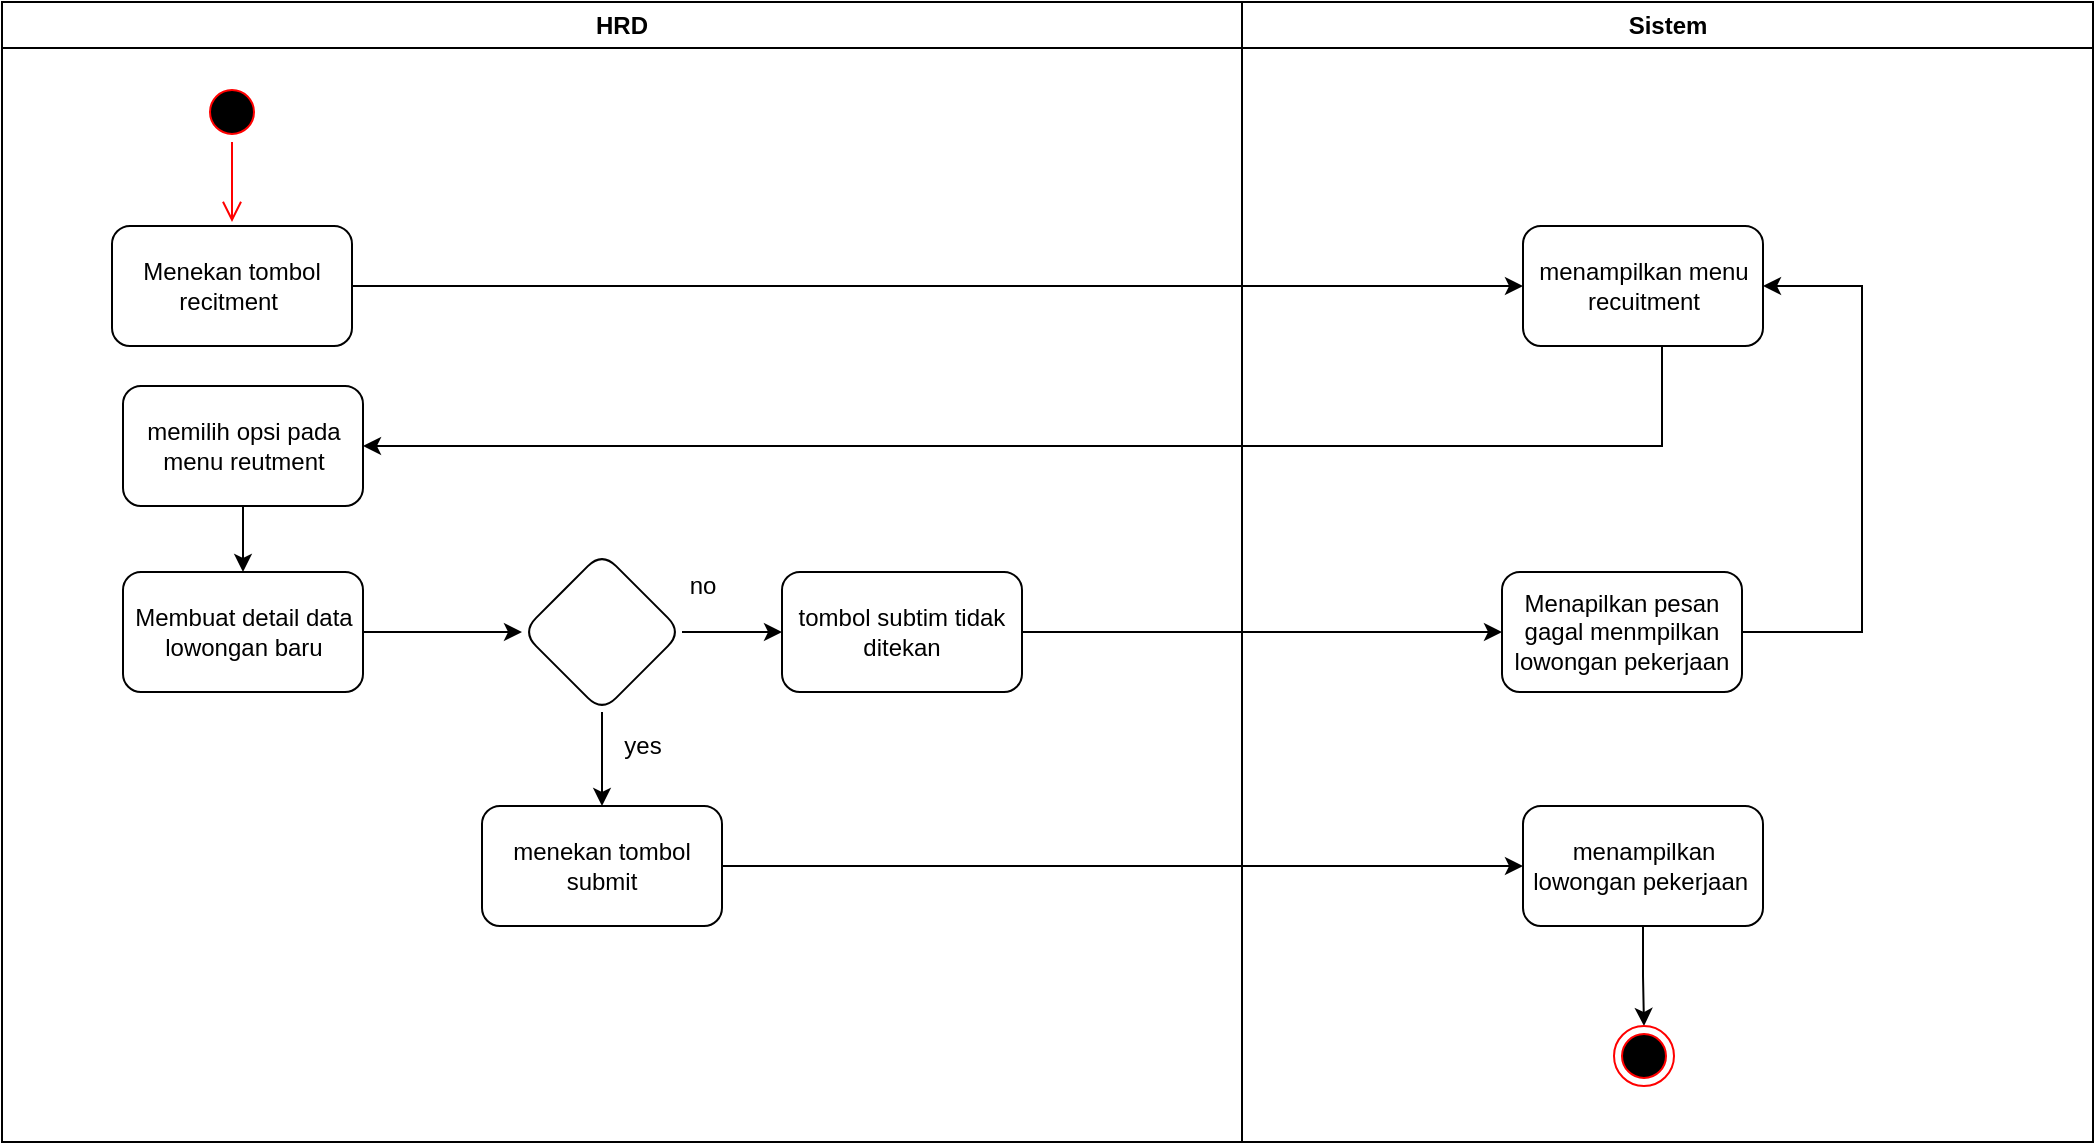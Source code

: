<mxfile version="20.8.3" type="github"><diagram name="Page-1" id="e7e014a7-5840-1c2e-5031-d8a46d1fe8dd"><mxGraphModel dx="3189" dy="1342" grid="1" gridSize="10" guides="1" tooltips="1" connect="1" arrows="1" fold="1" page="1" pageScale="1" pageWidth="1169" pageHeight="826" background="none" math="0" shadow="0"><root><mxCell id="0"/><mxCell id="1" parent="0"/><mxCell id="b1CHY-cMupSi3q35blBc-41" value="HRD" style="swimlane;whiteSpace=wrap;startSize=23;" vertex="1" parent="1"><mxGeometry x="-1120" y="120" width="620" height="570" as="geometry"/></mxCell><mxCell id="b1CHY-cMupSi3q35blBc-42" value="" style="ellipse;shape=startState;fillColor=#000000;strokeColor=#ff0000;" vertex="1" parent="b1CHY-cMupSi3q35blBc-41"><mxGeometry x="100" y="40" width="30" height="30" as="geometry"/></mxCell><mxCell id="b1CHY-cMupSi3q35blBc-43" value="" style="edgeStyle=elbowEdgeStyle;elbow=horizontal;verticalAlign=bottom;endArrow=open;endSize=8;strokeColor=#FF0000;endFill=1;rounded=0" edge="1" parent="b1CHY-cMupSi3q35blBc-41" source="b1CHY-cMupSi3q35blBc-42"><mxGeometry x="100" y="40" as="geometry"><mxPoint x="115.167" y="110" as="targetPoint"/></mxGeometry></mxCell><mxCell id="b1CHY-cMupSi3q35blBc-44" value="Menekan tombol recitment&amp;nbsp;" style="rounded=1;whiteSpace=wrap;html=1;" vertex="1" parent="b1CHY-cMupSi3q35blBc-41"><mxGeometry x="55" y="112" width="120" height="60" as="geometry"/></mxCell><mxCell id="b1CHY-cMupSi3q35blBc-45" value="" style="edgeStyle=orthogonalEdgeStyle;rounded=0;orthogonalLoop=1;jettySize=auto;html=1;" edge="1" parent="b1CHY-cMupSi3q35blBc-41" source="b1CHY-cMupSi3q35blBc-46" target="b1CHY-cMupSi3q35blBc-47"><mxGeometry relative="1" as="geometry"/></mxCell><mxCell id="b1CHY-cMupSi3q35blBc-46" value="memilih opsi pada menu reutment" style="whiteSpace=wrap;html=1;fillColor=rgb(255, 255, 255);strokeColor=rgb(0, 0, 0);fontColor=rgb(0, 0, 0);rounded=1;" vertex="1" parent="b1CHY-cMupSi3q35blBc-41"><mxGeometry x="60.5" y="192" width="120" height="60" as="geometry"/></mxCell><mxCell id="b1CHY-cMupSi3q35blBc-47" value="Membuat detail data lowongan baru" style="whiteSpace=wrap;html=1;fillColor=rgb(255, 255, 255);strokeColor=rgb(0, 0, 0);fontColor=rgb(0, 0, 0);rounded=1;" vertex="1" parent="b1CHY-cMupSi3q35blBc-41"><mxGeometry x="60.5" y="285" width="120" height="60" as="geometry"/></mxCell><mxCell id="b1CHY-cMupSi3q35blBc-48" value="" style="edgeStyle=orthogonalEdgeStyle;rounded=0;orthogonalLoop=1;jettySize=auto;html=1;" edge="1" parent="b1CHY-cMupSi3q35blBc-41" source="b1CHY-cMupSi3q35blBc-49" target="b1CHY-cMupSi3q35blBc-53"><mxGeometry relative="1" as="geometry"/></mxCell><mxCell id="b1CHY-cMupSi3q35blBc-49" value="" style="rhombus;whiteSpace=wrap;html=1;fillColor=rgb(255, 255, 255);strokeColor=rgb(0, 0, 0);fontColor=rgb(0, 0, 0);rounded=1;" vertex="1" parent="b1CHY-cMupSi3q35blBc-41"><mxGeometry x="260" y="275" width="80" height="80" as="geometry"/></mxCell><mxCell id="b1CHY-cMupSi3q35blBc-50" value="" style="edgeStyle=orthogonalEdgeStyle;rounded=0;orthogonalLoop=1;jettySize=auto;html=1;" edge="1" parent="b1CHY-cMupSi3q35blBc-41" source="b1CHY-cMupSi3q35blBc-47" target="b1CHY-cMupSi3q35blBc-49"><mxGeometry relative="1" as="geometry"/></mxCell><mxCell id="b1CHY-cMupSi3q35blBc-51" value="menekan tombol submit" style="whiteSpace=wrap;html=1;fillColor=rgb(255, 255, 255);strokeColor=rgb(0, 0, 0);fontColor=rgb(0, 0, 0);rounded=1;" vertex="1" parent="b1CHY-cMupSi3q35blBc-41"><mxGeometry x="240" y="402" width="120" height="60" as="geometry"/></mxCell><mxCell id="b1CHY-cMupSi3q35blBc-52" value="" style="edgeStyle=orthogonalEdgeStyle;rounded=0;orthogonalLoop=1;jettySize=auto;html=1;" edge="1" parent="b1CHY-cMupSi3q35blBc-41" source="b1CHY-cMupSi3q35blBc-49" target="b1CHY-cMupSi3q35blBc-51"><mxGeometry relative="1" as="geometry"/></mxCell><mxCell id="b1CHY-cMupSi3q35blBc-53" value="tombol subtim tidak ditekan" style="whiteSpace=wrap;html=1;fillColor=rgb(255, 255, 255);strokeColor=rgb(0, 0, 0);fontColor=rgb(0, 0, 0);rounded=1;" vertex="1" parent="b1CHY-cMupSi3q35blBc-41"><mxGeometry x="390" y="285" width="120" height="60" as="geometry"/></mxCell><mxCell id="b1CHY-cMupSi3q35blBc-54" value="Sistem" style="swimlane;whiteSpace=wrap" vertex="1" parent="1"><mxGeometry x="-500" y="120" width="425.5" height="570" as="geometry"/></mxCell><mxCell id="b1CHY-cMupSi3q35blBc-55" value="menampilkan menu recuitment" style="whiteSpace=wrap;html=1;fillColor=rgb(255, 255, 255);strokeColor=rgb(0, 0, 0);fontColor=rgb(0, 0, 0);rounded=1;" vertex="1" parent="b1CHY-cMupSi3q35blBc-54"><mxGeometry x="140.5" y="112" width="120" height="60" as="geometry"/></mxCell><mxCell id="b1CHY-cMupSi3q35blBc-56" value="" style="edgeStyle=orthogonalEdgeStyle;rounded=0;orthogonalLoop=1;jettySize=auto;html=1;" edge="1" parent="b1CHY-cMupSi3q35blBc-54" source="b1CHY-cMupSi3q35blBc-57" target="b1CHY-cMupSi3q35blBc-60"><mxGeometry relative="1" as="geometry"/></mxCell><mxCell id="b1CHY-cMupSi3q35blBc-57" value="menampilkan lowongan pekerjaan&amp;nbsp;" style="whiteSpace=wrap;html=1;fillColor=rgb(255, 255, 255);strokeColor=rgb(0, 0, 0);fontColor=rgb(0, 0, 0);rounded=1;" vertex="1" parent="b1CHY-cMupSi3q35blBc-54"><mxGeometry x="140.5" y="402" width="120" height="60" as="geometry"/></mxCell><mxCell id="b1CHY-cMupSi3q35blBc-58" value="Menapilkan pesan gagal menmpilkan lowongan pekerjaan" style="whiteSpace=wrap;html=1;fillColor=rgb(255, 255, 255);strokeColor=rgb(0, 0, 0);fontColor=rgb(0, 0, 0);rounded=1;" vertex="1" parent="b1CHY-cMupSi3q35blBc-54"><mxGeometry x="130" y="285" width="120" height="60" as="geometry"/></mxCell><mxCell id="b1CHY-cMupSi3q35blBc-59" style="edgeStyle=orthogonalEdgeStyle;rounded=0;orthogonalLoop=1;jettySize=auto;html=1;entryX=1;entryY=0.5;entryDx=0;entryDy=0;" edge="1" parent="b1CHY-cMupSi3q35blBc-54" source="b1CHY-cMupSi3q35blBc-58" target="b1CHY-cMupSi3q35blBc-55"><mxGeometry relative="1" as="geometry"><mxPoint x="300" y="142" as="targetPoint"/><Array as="points"><mxPoint x="310" y="315"/><mxPoint x="310" y="142"/></Array></mxGeometry></mxCell><mxCell id="b1CHY-cMupSi3q35blBc-60" value="" style="ellipse;html=1;shape=endState;fillColor=#000000;strokeColor=#ff0000;" vertex="1" parent="b1CHY-cMupSi3q35blBc-54"><mxGeometry x="186" y="512" width="30" height="30" as="geometry"/></mxCell><mxCell id="b1CHY-cMupSi3q35blBc-61" value="" style="edgeStyle=orthogonalEdgeStyle;rounded=0;orthogonalLoop=1;jettySize=auto;html=1;" edge="1" parent="1" source="b1CHY-cMupSi3q35blBc-44" target="b1CHY-cMupSi3q35blBc-55"><mxGeometry relative="1" as="geometry"/></mxCell><mxCell id="b1CHY-cMupSi3q35blBc-62" value="" style="edgeStyle=orthogonalEdgeStyle;rounded=0;orthogonalLoop=1;jettySize=auto;html=1;" edge="1" parent="1" source="b1CHY-cMupSi3q35blBc-55" target="b1CHY-cMupSi3q35blBc-46"><mxGeometry relative="1" as="geometry"><Array as="points"><mxPoint x="-290" y="342"/></Array></mxGeometry></mxCell><mxCell id="b1CHY-cMupSi3q35blBc-63" value="" style="edgeStyle=orthogonalEdgeStyle;rounded=0;orthogonalLoop=1;jettySize=auto;html=1;" edge="1" parent="1" source="b1CHY-cMupSi3q35blBc-51" target="b1CHY-cMupSi3q35blBc-57"><mxGeometry relative="1" as="geometry"/></mxCell><mxCell id="b1CHY-cMupSi3q35blBc-64" value="" style="edgeStyle=orthogonalEdgeStyle;rounded=0;orthogonalLoop=1;jettySize=auto;html=1;" edge="1" parent="1" source="b1CHY-cMupSi3q35blBc-53" target="b1CHY-cMupSi3q35blBc-58"><mxGeometry relative="1" as="geometry"/></mxCell><mxCell id="b1CHY-cMupSi3q35blBc-65" value="no" style="text;html=1;align=center;verticalAlign=middle;resizable=0;points=[];autosize=1;strokeColor=none;fillColor=none;" vertex="1" parent="1"><mxGeometry x="-790" y="397" width="40" height="30" as="geometry"/></mxCell><mxCell id="b1CHY-cMupSi3q35blBc-66" value="yes" style="text;html=1;align=center;verticalAlign=middle;resizable=0;points=[];autosize=1;strokeColor=none;fillColor=none;" vertex="1" parent="1"><mxGeometry x="-820" y="477" width="40" height="30" as="geometry"/></mxCell></root></mxGraphModel></diagram></mxfile>
